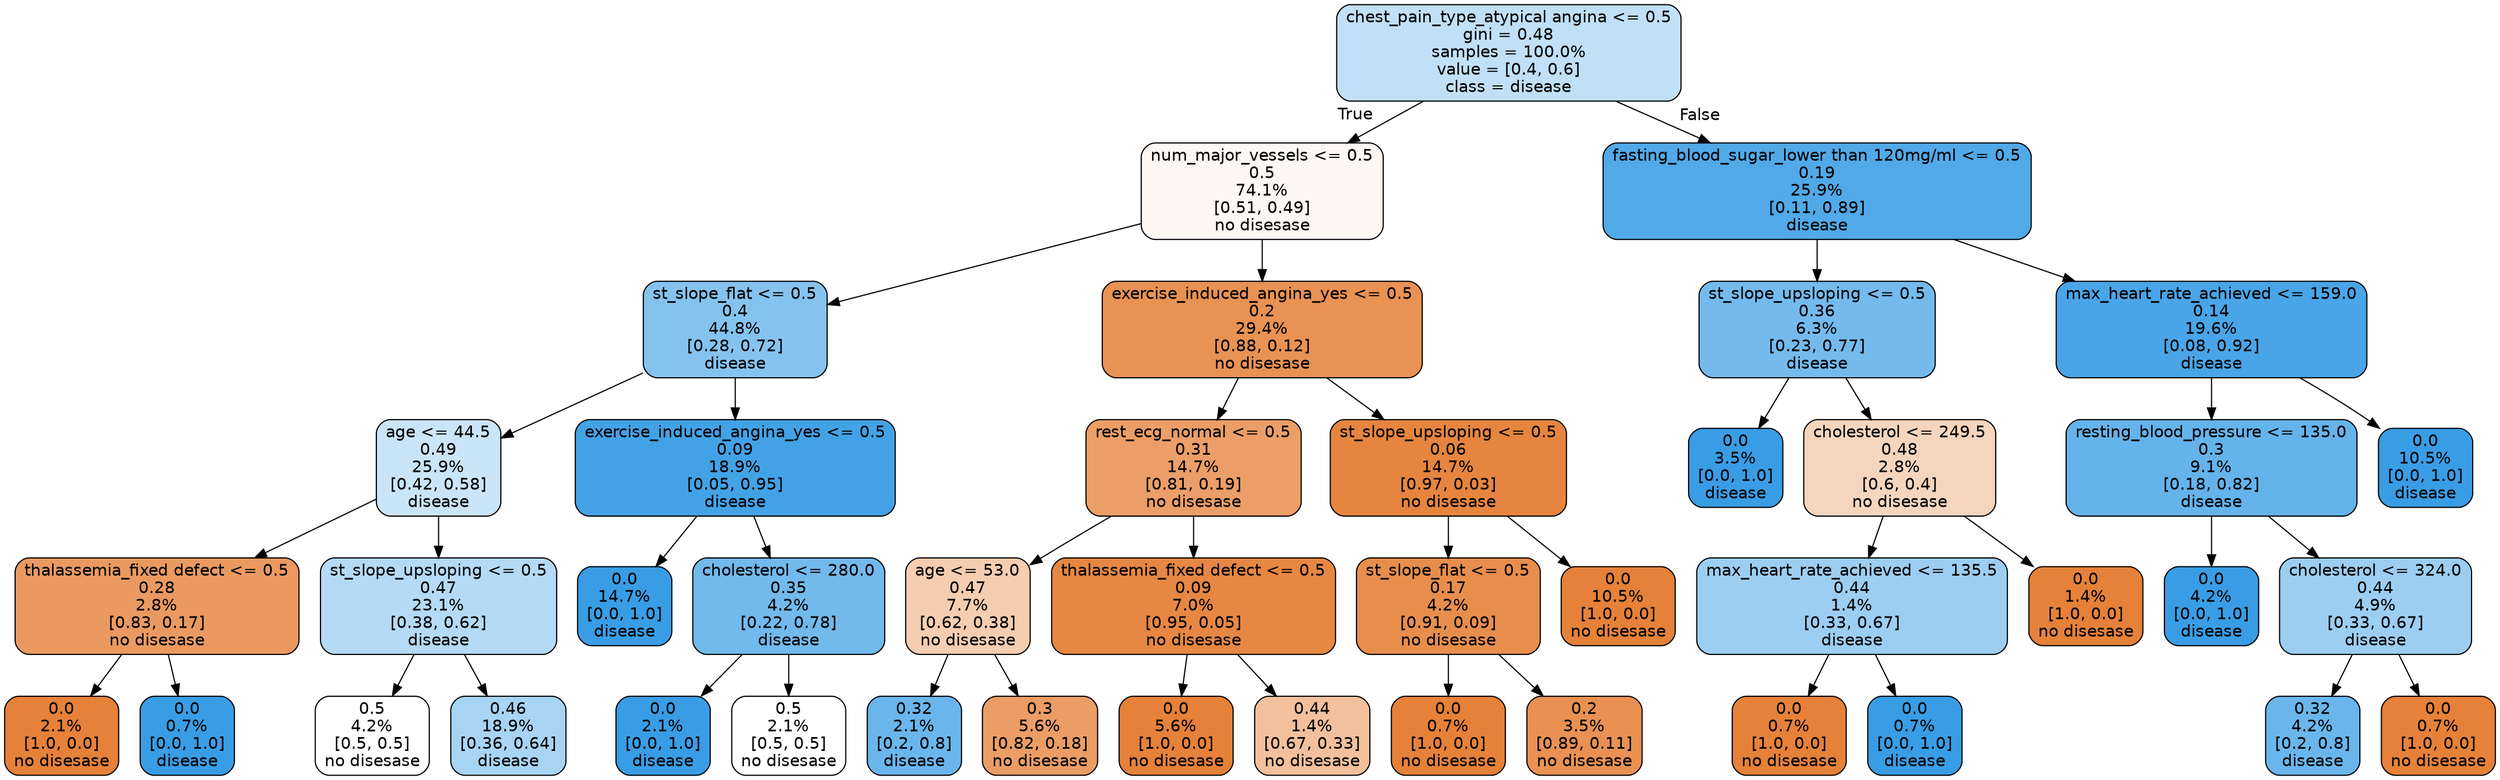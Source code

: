 digraph Tree {
node [shape=box, style="filled, rounded", color="black", fontname="helvetica"] ;
edge [fontname="helvetica"] ;
0 [label="chest_pain_type_atypical angina <= 0.5\ngini = 0.48\nsamples = 100.0%\nvalue = [0.4, 0.6]\nclass = disease", fillcolor="#c0e0f7"] ;
1 [label="num_major_vessels <= 0.5\n0.5\n74.1%\n[0.51, 0.49]\nno disesase", fillcolor="#fef8f4"] ;
0 -> 1 [labeldistance=2.5, labelangle=45, headlabel="True"] ;
2 [label="st_slope_flat <= 0.5\n0.4\n44.8%\n[0.28, 0.72]\ndisease", fillcolor="#85c3ef"] ;
1 -> 2 ;
3 [label="age <= 44.5\n0.49\n25.9%\n[0.42, 0.58]\ndisease", fillcolor="#cbe5f8"] ;
2 -> 3 ;
4 [label="thalassemia_fixed defect <= 0.5\n0.28\n2.8%\n[0.83, 0.17]\nno disesase", fillcolor="#ea9a61"] ;
3 -> 4 ;
5 [label="0.0\n2.1%\n[1.0, 0.0]\nno disesase", fillcolor="#e58139"] ;
4 -> 5 ;
6 [label="0.0\n0.7%\n[0.0, 1.0]\ndisease", fillcolor="#399de5"] ;
4 -> 6 ;
7 [label="st_slope_upsloping <= 0.5\n0.47\n23.1%\n[0.38, 0.62]\ndisease", fillcolor="#b4daf5"] ;
3 -> 7 ;
8 [label="0.5\n4.2%\n[0.5, 0.5]\nno disesase", fillcolor="#ffffff"] ;
7 -> 8 ;
9 [label="0.46\n18.9%\n[0.36, 0.64]\ndisease", fillcolor="#a8d4f4"] ;
7 -> 9 ;
10 [label="exercise_induced_angina_yes <= 0.5\n0.09\n18.9%\n[0.05, 0.95]\ndisease", fillcolor="#43a2e6"] ;
2 -> 10 ;
11 [label="0.0\n14.7%\n[0.0, 1.0]\ndisease", fillcolor="#399de5"] ;
10 -> 11 ;
12 [label="cholesterol <= 280.0\n0.35\n4.2%\n[0.22, 0.78]\ndisease", fillcolor="#72b9ec"] ;
10 -> 12 ;
13 [label="0.0\n2.1%\n[0.0, 1.0]\ndisease", fillcolor="#399de5"] ;
12 -> 13 ;
14 [label="0.5\n2.1%\n[0.5, 0.5]\nno disesase", fillcolor="#ffffff"] ;
12 -> 14 ;
15 [label="exercise_induced_angina_yes <= 0.5\n0.2\n29.4%\n[0.88, 0.12]\nno disesase", fillcolor="#e89253"] ;
1 -> 15 ;
16 [label="rest_ecg_normal <= 0.5\n0.31\n14.7%\n[0.81, 0.19]\nno disesase", fillcolor="#eb9e67"] ;
15 -> 16 ;
17 [label="age <= 53.0\n0.47\n7.7%\n[0.62, 0.38]\nno disesase", fillcolor="#f5cdb0"] ;
16 -> 17 ;
18 [label="0.32\n2.1%\n[0.2, 0.8]\ndisease", fillcolor="#6ab6ec"] ;
17 -> 18 ;
19 [label="0.3\n5.6%\n[0.82, 0.18]\nno disesase", fillcolor="#eb9d65"] ;
17 -> 19 ;
20 [label="thalassemia_fixed defect <= 0.5\n0.09\n7.0%\n[0.95, 0.05]\nno disesase", fillcolor="#e68743"] ;
16 -> 20 ;
21 [label="0.0\n5.6%\n[1.0, 0.0]\nno disesase", fillcolor="#e58139"] ;
20 -> 21 ;
22 [label="0.44\n1.4%\n[0.67, 0.33]\nno disesase", fillcolor="#f2c09c"] ;
20 -> 22 ;
23 [label="st_slope_upsloping <= 0.5\n0.06\n14.7%\n[0.97, 0.03]\nno disesase", fillcolor="#e6853f"] ;
15 -> 23 ;
24 [label="st_slope_flat <= 0.5\n0.17\n4.2%\n[0.91, 0.09]\nno disesase", fillcolor="#e88e4d"] ;
23 -> 24 ;
25 [label="0.0\n0.7%\n[1.0, 0.0]\nno disesase", fillcolor="#e58139"] ;
24 -> 25 ;
26 [label="0.2\n3.5%\n[0.89, 0.11]\nno disesase", fillcolor="#e89152"] ;
24 -> 26 ;
27 [label="0.0\n10.5%\n[1.0, 0.0]\nno disesase", fillcolor="#e58139"] ;
23 -> 27 ;
28 [label="fasting_blood_sugar_lower than 120mg/ml <= 0.5\n0.19\n25.9%\n[0.11, 0.89]\ndisease", fillcolor="#51a9e8"] ;
0 -> 28 [labeldistance=2.5, labelangle=-45, headlabel="False"] ;
29 [label="st_slope_upsloping <= 0.5\n0.36\n6.3%\n[0.23, 0.77]\ndisease", fillcolor="#74baed"] ;
28 -> 29 ;
30 [label="0.0\n3.5%\n[0.0, 1.0]\ndisease", fillcolor="#399de5"] ;
29 -> 30 ;
31 [label="cholesterol <= 249.5\n0.48\n2.8%\n[0.6, 0.4]\nno disesase", fillcolor="#f6d5bd"] ;
29 -> 31 ;
32 [label="max_heart_rate_achieved <= 135.5\n0.44\n1.4%\n[0.33, 0.67]\ndisease", fillcolor="#9ccef2"] ;
31 -> 32 ;
33 [label="0.0\n0.7%\n[1.0, 0.0]\nno disesase", fillcolor="#e58139"] ;
32 -> 33 ;
34 [label="0.0\n0.7%\n[0.0, 1.0]\ndisease", fillcolor="#399de5"] ;
32 -> 34 ;
35 [label="0.0\n1.4%\n[1.0, 0.0]\nno disesase", fillcolor="#e58139"] ;
31 -> 35 ;
36 [label="max_heart_rate_achieved <= 159.0\n0.14\n19.6%\n[0.08, 0.92]\ndisease", fillcolor="#49a5e7"] ;
28 -> 36 ;
37 [label="resting_blood_pressure <= 135.0\n0.3\n9.1%\n[0.18, 0.82]\ndisease", fillcolor="#65b3eb"] ;
36 -> 37 ;
38 [label="0.0\n4.2%\n[0.0, 1.0]\ndisease", fillcolor="#399de5"] ;
37 -> 38 ;
39 [label="cholesterol <= 324.0\n0.44\n4.9%\n[0.33, 0.67]\ndisease", fillcolor="#9ccef2"] ;
37 -> 39 ;
40 [label="0.32\n4.2%\n[0.2, 0.8]\ndisease", fillcolor="#6ab6ec"] ;
39 -> 40 ;
41 [label="0.0\n0.7%\n[1.0, 0.0]\nno disesase", fillcolor="#e58139"] ;
39 -> 41 ;
42 [label="0.0\n10.5%\n[0.0, 1.0]\ndisease", fillcolor="#399de5"] ;
36 -> 42 ;
}